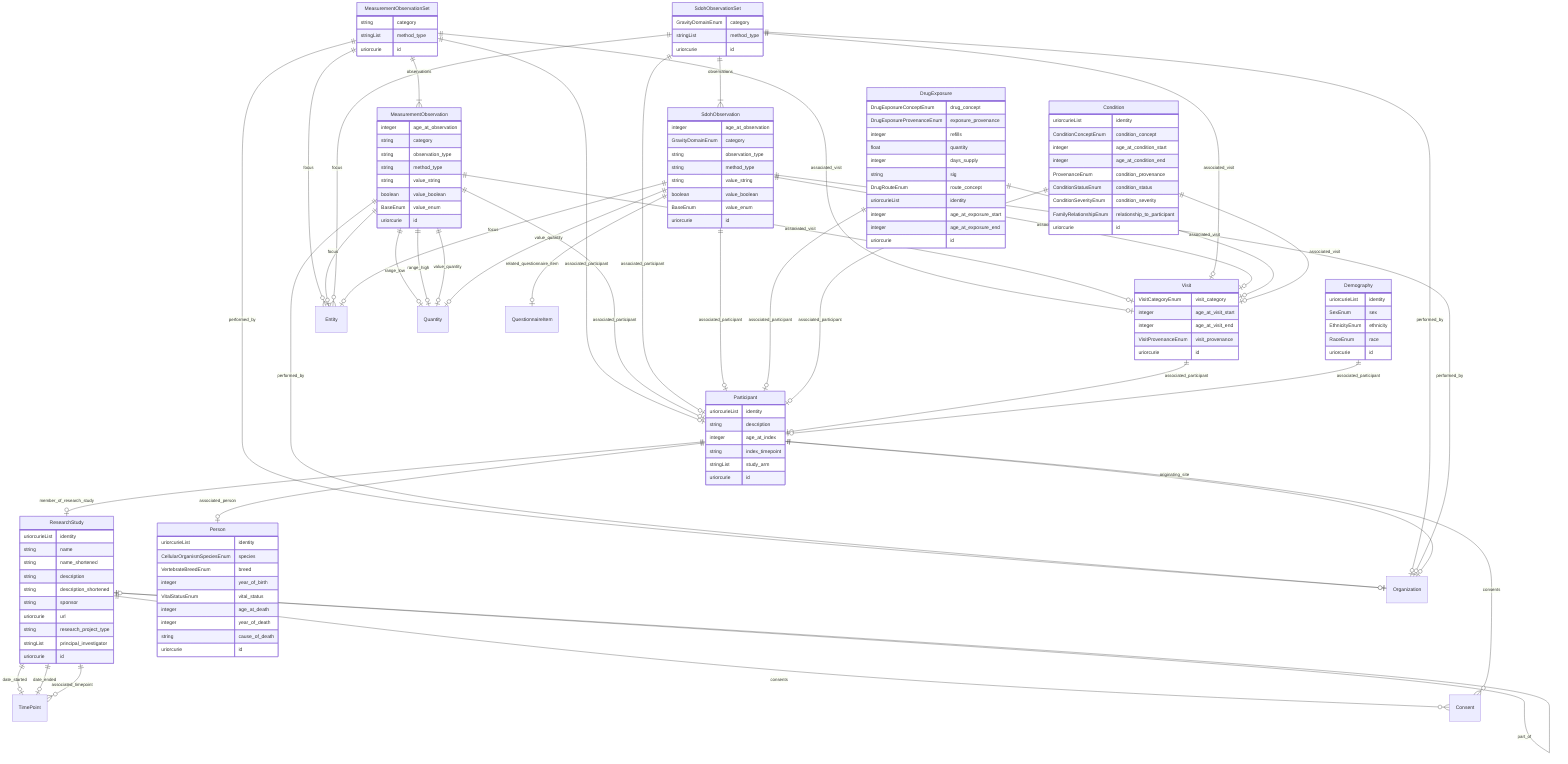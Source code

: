 erDiagram
MeasurementObservationSet {
    string category  
    stringList method_type  
    uriorcurie id  
}
MeasurementObservation {
    integer age_at_observation  
    string category  
    string observation_type  
    string method_type  
    string value_string  
    boolean value_boolean  
    BaseEnum value_enum  
    uriorcurie id  
}
SdohObservationSet {
    GravityDomainEnum category  
    stringList method_type  
    uriorcurie id  
}
SdohObservation {
    integer age_at_observation  
    GravityDomainEnum category  
    string observation_type  
    string method_type  
    string value_string  
    boolean value_boolean  
    BaseEnum value_enum  
    uriorcurie id  
}
DrugExposure {
    DrugExposureConceptEnum drug_concept  
    DrugExposureProvenanceEnum exposure_provenance  
    integer refills  
    float quantity  
    integer days_supply  
    string sig  
    DrugRouteEnum route_concept  
    uriorcurieList identity  
    integer age_at_exposure_start  
    integer age_at_exposure_end  
    uriorcurie id  
}
Condition {
    uriorcurieList identity  
    ConditionConceptEnum condition_concept  
    integer age_at_condition_start  
    integer age_at_condition_end  
    ProvenanceEnum condition_provenance  
    ConditionStatusEnum condition_status  
    ConditionSeverityEnum condition_severity  
    FamilyRelationshipEnum relationship_to_participant  
    uriorcurie id  
}
Visit {
    VisitCategoryEnum visit_category  
    integer age_at_visit_start  
    integer age_at_visit_end  
    VisitProvenanceEnum visit_provenance  
    uriorcurie id  
}
ResearchStudy {
    uriorcurieList identity  
    string name  
    string name_shortened  
    string description  
    string description_shortened  
    string sponsor  
    uriorcurie url  
    string research_project_type  
    stringList principal_investigator  
    uriorcurie id  
}
Participant {
    uriorcurieList identity  
    string description  
    integer age_at_index  
    string index_timepoint  
    stringList study_arm  
    uriorcurie id  
}
Demography {
    uriorcurieList identity  
    SexEnum sex  
    EthnicityEnum ethnicity  
    RaceEnum race  
    uriorcurie id  
}
Person {
    uriorcurieList identity  
    CellularOrganismSpeciesEnum species  
    VertebrateBreedEnum breed  
    integer year_of_birth  
    VitalStatusEnum vital_status  
    integer age_at_death  
    integer year_of_death  
    string cause_of_death  
    uriorcurie id  
}

MeasurementObservationSet ||--}| MeasurementObservation : "observations"
MeasurementObservationSet ||--}o Entity : "focus"
MeasurementObservationSet ||--|o Participant : "associated_participant"
MeasurementObservationSet ||--|o Visit : "associated_visit"
MeasurementObservationSet ||--|o Organization : "performed_by"
MeasurementObservation ||--|o Quantity : "range_low"
MeasurementObservation ||--|o Quantity : "range_high"
MeasurementObservation ||--|o Entity : "focus"
MeasurementObservation ||--|o Participant : "associated_participant"
MeasurementObservation ||--|o Visit : "associated_visit"
MeasurementObservation ||--|o Organization : "performed_by"
MeasurementObservation ||--|o Quantity : "value_quantity"
SdohObservationSet ||--}| SdohObservation : "observations"
SdohObservationSet ||--}o Entity : "focus"
SdohObservationSet ||--|o Participant : "associated_participant"
SdohObservationSet ||--|o Visit : "associated_visit"
SdohObservationSet ||--|o Organization : "performed_by"
SdohObservation ||--|o QuestionnaireItem : "related_questionnaire_item"
SdohObservation ||--|o Entity : "focus"
SdohObservation ||--|o Participant : "associated_participant"
SdohObservation ||--|o Visit : "associated_visit"
SdohObservation ||--|o Organization : "performed_by"
SdohObservation ||--|o Quantity : "value_quantity"
DrugExposure ||--|o Participant : "associated_participant"
DrugExposure ||--|o Visit : "associated_visit"
Condition ||--|o Participant : "associated_participant"
Condition ||--|o Visit : "associated_visit"
Visit ||--|o Participant : "associated_participant"
ResearchStudy ||--|o TimePoint : "date_started"
ResearchStudy ||--|o TimePoint : "date_ended"
ResearchStudy ||--|o ResearchStudy : "part_of"
ResearchStudy ||--}o TimePoint : "associated_timepoint"
ResearchStudy ||--}o Consent : "consents"
Participant ||--|o Person : "associated_person"
Participant ||--|o ResearchStudy : "member_of_research_study"
Participant ||--|o Organization : "originating_site"
Participant ||--}o Consent : "consents"
Demography ||--|o Participant : "associated_participant"